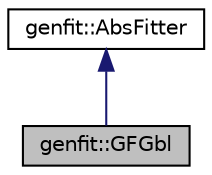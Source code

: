 digraph "genfit::GFGbl"
{
 // LATEX_PDF_SIZE
  edge [fontname="Helvetica",fontsize="10",labelfontname="Helvetica",labelfontsize="10"];
  node [fontname="Helvetica",fontsize="10",shape=record];
  Node1 [label="genfit::GFGbl",height=0.2,width=0.4,color="black", fillcolor="grey75", style="filled", fontcolor="black",tooltip="Generic GBL implementation."];
  Node2 -> Node1 [dir="back",color="midnightblue",fontsize="10",style="solid",fontname="Helvetica"];
  Node2 [label="genfit::AbsFitter",height=0.2,width=0.4,color="black", fillcolor="white", style="filled",URL="$classgenfit_1_1AbsFitter.html",tooltip="Abstract base class for fitters."];
}
